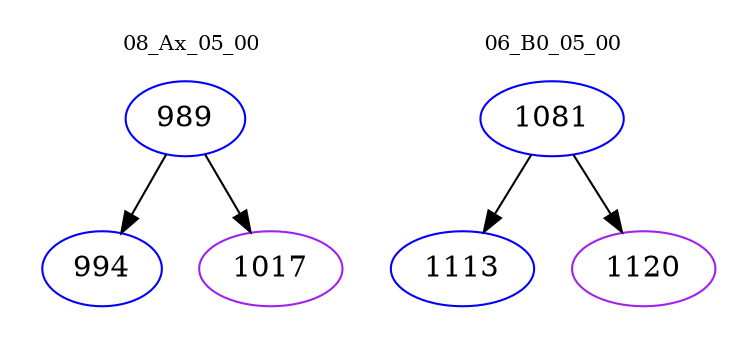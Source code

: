 digraph{
subgraph cluster_0 {
color = white
label = "08_Ax_05_00";
fontsize=10;
T0_989 [label="989", color="blue"]
T0_989 -> T0_994 [color="black"]
T0_994 [label="994", color="blue"]
T0_989 -> T0_1017 [color="black"]
T0_1017 [label="1017", color="purple"]
}
subgraph cluster_1 {
color = white
label = "06_B0_05_00";
fontsize=10;
T1_1081 [label="1081", color="blue"]
T1_1081 -> T1_1113 [color="black"]
T1_1113 [label="1113", color="blue"]
T1_1081 -> T1_1120 [color="black"]
T1_1120 [label="1120", color="purple"]
}
}

